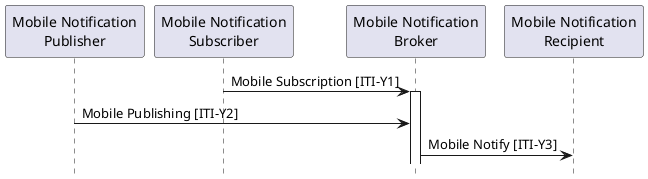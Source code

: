 @startuml
skinparam svgDimensionStyle false
hide footbox
participant "Mobile Notification\nPublisher" as publisher
participant "Mobile Notification\nSubscriber" as subscriber
participant "Mobile Notification\nBroker" as broker
participant "Mobile Notification\nRecipient" as recipient

"subscriber" -> "broker" : Mobile Subscription [ITI-Y1]
activate broker
"publisher" -> "broker" : Mobile Publishing [ITI-Y2]
"broker" -> "recipient" : Mobile Notify [ITI-Y3]
@enduml
